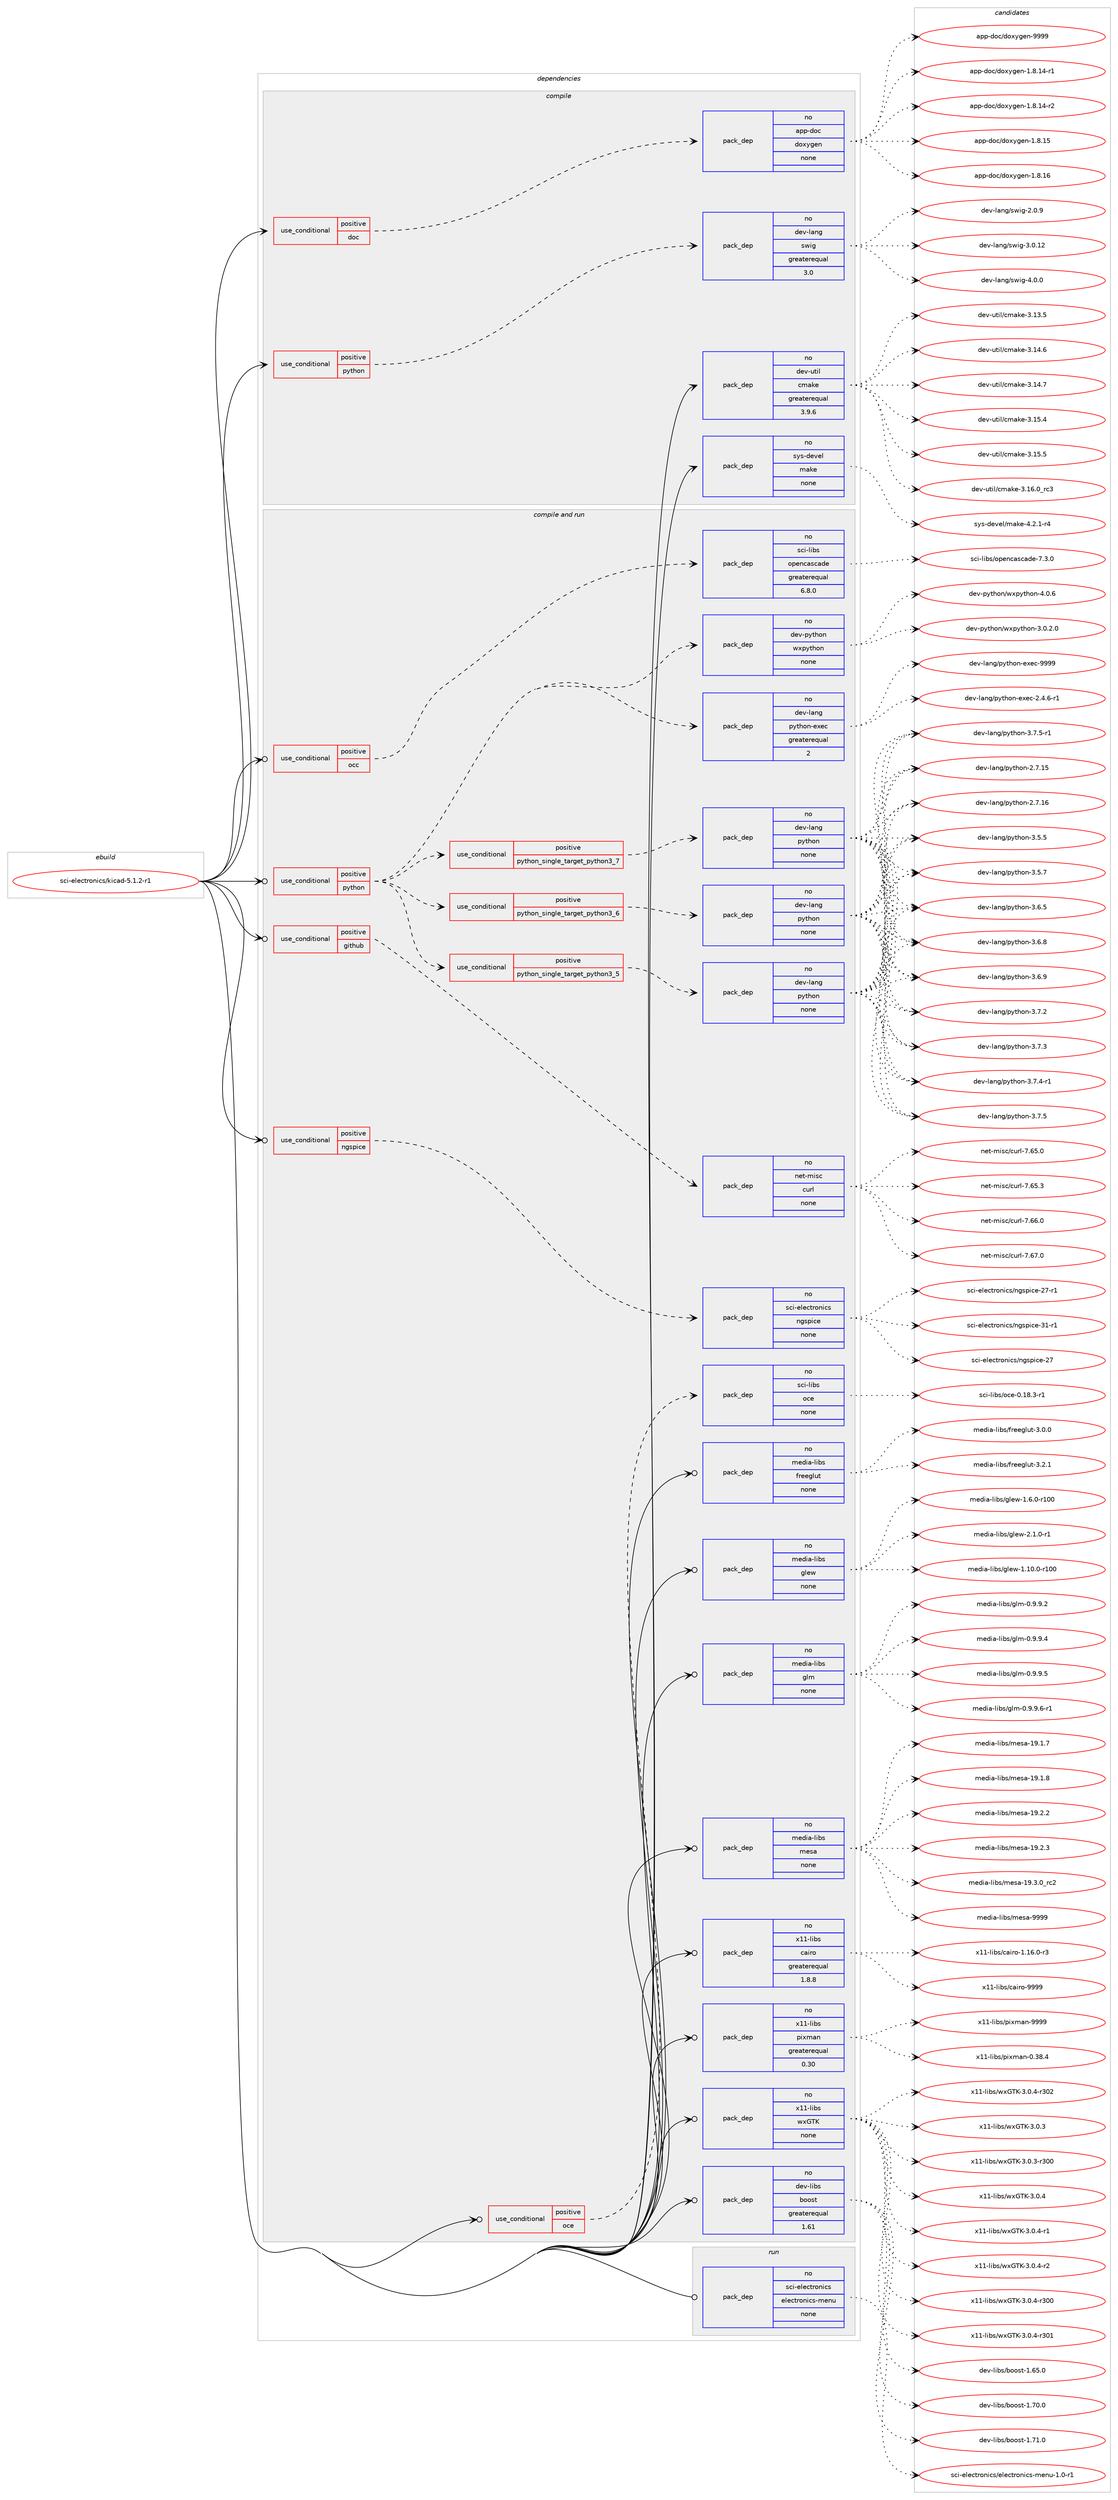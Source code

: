 digraph prolog {

# *************
# Graph options
# *************

newrank=true;
concentrate=true;
compound=true;
graph [rankdir=LR,fontname=Helvetica,fontsize=10,ranksep=1.5];#, ranksep=2.5, nodesep=0.2];
edge  [arrowhead=vee];
node  [fontname=Helvetica,fontsize=10];

# **********
# The ebuild
# **********

subgraph cluster_leftcol {
color=gray;
rank=same;
label=<<i>ebuild</i>>;
id [label="sci-electronics/kicad-5.1.2-r1", color=red, width=4, href="../sci-electronics/kicad-5.1.2-r1.svg"];
}

# ****************
# The dependencies
# ****************

subgraph cluster_midcol {
color=gray;
label=<<i>dependencies</i>>;
subgraph cluster_compile {
fillcolor="#eeeeee";
style=filled;
label=<<i>compile</i>>;
subgraph cond207175 {
dependency853097 [label=<<TABLE BORDER="0" CELLBORDER="1" CELLSPACING="0" CELLPADDING="4"><TR><TD ROWSPAN="3" CELLPADDING="10">use_conditional</TD></TR><TR><TD>positive</TD></TR><TR><TD>doc</TD></TR></TABLE>>, shape=none, color=red];
subgraph pack630863 {
dependency853098 [label=<<TABLE BORDER="0" CELLBORDER="1" CELLSPACING="0" CELLPADDING="4" WIDTH="220"><TR><TD ROWSPAN="6" CELLPADDING="30">pack_dep</TD></TR><TR><TD WIDTH="110">no</TD></TR><TR><TD>app-doc</TD></TR><TR><TD>doxygen</TD></TR><TR><TD>none</TD></TR><TR><TD></TD></TR></TABLE>>, shape=none, color=blue];
}
dependency853097:e -> dependency853098:w [weight=20,style="dashed",arrowhead="vee"];
}
id:e -> dependency853097:w [weight=20,style="solid",arrowhead="vee"];
subgraph cond207176 {
dependency853099 [label=<<TABLE BORDER="0" CELLBORDER="1" CELLSPACING="0" CELLPADDING="4"><TR><TD ROWSPAN="3" CELLPADDING="10">use_conditional</TD></TR><TR><TD>positive</TD></TR><TR><TD>python</TD></TR></TABLE>>, shape=none, color=red];
subgraph pack630864 {
dependency853100 [label=<<TABLE BORDER="0" CELLBORDER="1" CELLSPACING="0" CELLPADDING="4" WIDTH="220"><TR><TD ROWSPAN="6" CELLPADDING="30">pack_dep</TD></TR><TR><TD WIDTH="110">no</TD></TR><TR><TD>dev-lang</TD></TR><TR><TD>swig</TD></TR><TR><TD>greaterequal</TD></TR><TR><TD>3.0</TD></TR></TABLE>>, shape=none, color=blue];
}
dependency853099:e -> dependency853100:w [weight=20,style="dashed",arrowhead="vee"];
}
id:e -> dependency853099:w [weight=20,style="solid",arrowhead="vee"];
subgraph pack630865 {
dependency853101 [label=<<TABLE BORDER="0" CELLBORDER="1" CELLSPACING="0" CELLPADDING="4" WIDTH="220"><TR><TD ROWSPAN="6" CELLPADDING="30">pack_dep</TD></TR><TR><TD WIDTH="110">no</TD></TR><TR><TD>dev-util</TD></TR><TR><TD>cmake</TD></TR><TR><TD>greaterequal</TD></TR><TR><TD>3.9.6</TD></TR></TABLE>>, shape=none, color=blue];
}
id:e -> dependency853101:w [weight=20,style="solid",arrowhead="vee"];
subgraph pack630866 {
dependency853102 [label=<<TABLE BORDER="0" CELLBORDER="1" CELLSPACING="0" CELLPADDING="4" WIDTH="220"><TR><TD ROWSPAN="6" CELLPADDING="30">pack_dep</TD></TR><TR><TD WIDTH="110">no</TD></TR><TR><TD>sys-devel</TD></TR><TR><TD>make</TD></TR><TR><TD>none</TD></TR><TR><TD></TD></TR></TABLE>>, shape=none, color=blue];
}
id:e -> dependency853102:w [weight=20,style="solid",arrowhead="vee"];
}
subgraph cluster_compileandrun {
fillcolor="#eeeeee";
style=filled;
label=<<i>compile and run</i>>;
subgraph cond207177 {
dependency853103 [label=<<TABLE BORDER="0" CELLBORDER="1" CELLSPACING="0" CELLPADDING="4"><TR><TD ROWSPAN="3" CELLPADDING="10">use_conditional</TD></TR><TR><TD>positive</TD></TR><TR><TD>github</TD></TR></TABLE>>, shape=none, color=red];
subgraph pack630867 {
dependency853104 [label=<<TABLE BORDER="0" CELLBORDER="1" CELLSPACING="0" CELLPADDING="4" WIDTH="220"><TR><TD ROWSPAN="6" CELLPADDING="30">pack_dep</TD></TR><TR><TD WIDTH="110">no</TD></TR><TR><TD>net-misc</TD></TR><TR><TD>curl</TD></TR><TR><TD>none</TD></TR><TR><TD></TD></TR></TABLE>>, shape=none, color=blue];
}
dependency853103:e -> dependency853104:w [weight=20,style="dashed",arrowhead="vee"];
}
id:e -> dependency853103:w [weight=20,style="solid",arrowhead="odotvee"];
subgraph cond207178 {
dependency853105 [label=<<TABLE BORDER="0" CELLBORDER="1" CELLSPACING="0" CELLPADDING="4"><TR><TD ROWSPAN="3" CELLPADDING="10">use_conditional</TD></TR><TR><TD>positive</TD></TR><TR><TD>ngspice</TD></TR></TABLE>>, shape=none, color=red];
subgraph pack630868 {
dependency853106 [label=<<TABLE BORDER="0" CELLBORDER="1" CELLSPACING="0" CELLPADDING="4" WIDTH="220"><TR><TD ROWSPAN="6" CELLPADDING="30">pack_dep</TD></TR><TR><TD WIDTH="110">no</TD></TR><TR><TD>sci-electronics</TD></TR><TR><TD>ngspice</TD></TR><TR><TD>none</TD></TR><TR><TD></TD></TR></TABLE>>, shape=none, color=blue];
}
dependency853105:e -> dependency853106:w [weight=20,style="dashed",arrowhead="vee"];
}
id:e -> dependency853105:w [weight=20,style="solid",arrowhead="odotvee"];
subgraph cond207179 {
dependency853107 [label=<<TABLE BORDER="0" CELLBORDER="1" CELLSPACING="0" CELLPADDING="4"><TR><TD ROWSPAN="3" CELLPADDING="10">use_conditional</TD></TR><TR><TD>positive</TD></TR><TR><TD>occ</TD></TR></TABLE>>, shape=none, color=red];
subgraph pack630869 {
dependency853108 [label=<<TABLE BORDER="0" CELLBORDER="1" CELLSPACING="0" CELLPADDING="4" WIDTH="220"><TR><TD ROWSPAN="6" CELLPADDING="30">pack_dep</TD></TR><TR><TD WIDTH="110">no</TD></TR><TR><TD>sci-libs</TD></TR><TR><TD>opencascade</TD></TR><TR><TD>greaterequal</TD></TR><TR><TD>6.8.0</TD></TR></TABLE>>, shape=none, color=blue];
}
dependency853107:e -> dependency853108:w [weight=20,style="dashed",arrowhead="vee"];
}
id:e -> dependency853107:w [weight=20,style="solid",arrowhead="odotvee"];
subgraph cond207180 {
dependency853109 [label=<<TABLE BORDER="0" CELLBORDER="1" CELLSPACING="0" CELLPADDING="4"><TR><TD ROWSPAN="3" CELLPADDING="10">use_conditional</TD></TR><TR><TD>positive</TD></TR><TR><TD>oce</TD></TR></TABLE>>, shape=none, color=red];
subgraph pack630870 {
dependency853110 [label=<<TABLE BORDER="0" CELLBORDER="1" CELLSPACING="0" CELLPADDING="4" WIDTH="220"><TR><TD ROWSPAN="6" CELLPADDING="30">pack_dep</TD></TR><TR><TD WIDTH="110">no</TD></TR><TR><TD>sci-libs</TD></TR><TR><TD>oce</TD></TR><TR><TD>none</TD></TR><TR><TD></TD></TR></TABLE>>, shape=none, color=blue];
}
dependency853109:e -> dependency853110:w [weight=20,style="dashed",arrowhead="vee"];
}
id:e -> dependency853109:w [weight=20,style="solid",arrowhead="odotvee"];
subgraph cond207181 {
dependency853111 [label=<<TABLE BORDER="0" CELLBORDER="1" CELLSPACING="0" CELLPADDING="4"><TR><TD ROWSPAN="3" CELLPADDING="10">use_conditional</TD></TR><TR><TD>positive</TD></TR><TR><TD>python</TD></TR></TABLE>>, shape=none, color=red];
subgraph pack630871 {
dependency853112 [label=<<TABLE BORDER="0" CELLBORDER="1" CELLSPACING="0" CELLPADDING="4" WIDTH="220"><TR><TD ROWSPAN="6" CELLPADDING="30">pack_dep</TD></TR><TR><TD WIDTH="110">no</TD></TR><TR><TD>dev-python</TD></TR><TR><TD>wxpython</TD></TR><TR><TD>none</TD></TR><TR><TD></TD></TR></TABLE>>, shape=none, color=blue];
}
dependency853111:e -> dependency853112:w [weight=20,style="dashed",arrowhead="vee"];
subgraph cond207182 {
dependency853113 [label=<<TABLE BORDER="0" CELLBORDER="1" CELLSPACING="0" CELLPADDING="4"><TR><TD ROWSPAN="3" CELLPADDING="10">use_conditional</TD></TR><TR><TD>positive</TD></TR><TR><TD>python_single_target_python3_5</TD></TR></TABLE>>, shape=none, color=red];
subgraph pack630872 {
dependency853114 [label=<<TABLE BORDER="0" CELLBORDER="1" CELLSPACING="0" CELLPADDING="4" WIDTH="220"><TR><TD ROWSPAN="6" CELLPADDING="30">pack_dep</TD></TR><TR><TD WIDTH="110">no</TD></TR><TR><TD>dev-lang</TD></TR><TR><TD>python</TD></TR><TR><TD>none</TD></TR><TR><TD></TD></TR></TABLE>>, shape=none, color=blue];
}
dependency853113:e -> dependency853114:w [weight=20,style="dashed",arrowhead="vee"];
}
dependency853111:e -> dependency853113:w [weight=20,style="dashed",arrowhead="vee"];
subgraph cond207183 {
dependency853115 [label=<<TABLE BORDER="0" CELLBORDER="1" CELLSPACING="0" CELLPADDING="4"><TR><TD ROWSPAN="3" CELLPADDING="10">use_conditional</TD></TR><TR><TD>positive</TD></TR><TR><TD>python_single_target_python3_6</TD></TR></TABLE>>, shape=none, color=red];
subgraph pack630873 {
dependency853116 [label=<<TABLE BORDER="0" CELLBORDER="1" CELLSPACING="0" CELLPADDING="4" WIDTH="220"><TR><TD ROWSPAN="6" CELLPADDING="30">pack_dep</TD></TR><TR><TD WIDTH="110">no</TD></TR><TR><TD>dev-lang</TD></TR><TR><TD>python</TD></TR><TR><TD>none</TD></TR><TR><TD></TD></TR></TABLE>>, shape=none, color=blue];
}
dependency853115:e -> dependency853116:w [weight=20,style="dashed",arrowhead="vee"];
}
dependency853111:e -> dependency853115:w [weight=20,style="dashed",arrowhead="vee"];
subgraph cond207184 {
dependency853117 [label=<<TABLE BORDER="0" CELLBORDER="1" CELLSPACING="0" CELLPADDING="4"><TR><TD ROWSPAN="3" CELLPADDING="10">use_conditional</TD></TR><TR><TD>positive</TD></TR><TR><TD>python_single_target_python3_7</TD></TR></TABLE>>, shape=none, color=red];
subgraph pack630874 {
dependency853118 [label=<<TABLE BORDER="0" CELLBORDER="1" CELLSPACING="0" CELLPADDING="4" WIDTH="220"><TR><TD ROWSPAN="6" CELLPADDING="30">pack_dep</TD></TR><TR><TD WIDTH="110">no</TD></TR><TR><TD>dev-lang</TD></TR><TR><TD>python</TD></TR><TR><TD>none</TD></TR><TR><TD></TD></TR></TABLE>>, shape=none, color=blue];
}
dependency853117:e -> dependency853118:w [weight=20,style="dashed",arrowhead="vee"];
}
dependency853111:e -> dependency853117:w [weight=20,style="dashed",arrowhead="vee"];
subgraph pack630875 {
dependency853119 [label=<<TABLE BORDER="0" CELLBORDER="1" CELLSPACING="0" CELLPADDING="4" WIDTH="220"><TR><TD ROWSPAN="6" CELLPADDING="30">pack_dep</TD></TR><TR><TD WIDTH="110">no</TD></TR><TR><TD>dev-lang</TD></TR><TR><TD>python-exec</TD></TR><TR><TD>greaterequal</TD></TR><TR><TD>2</TD></TR></TABLE>>, shape=none, color=blue];
}
dependency853111:e -> dependency853119:w [weight=20,style="dashed",arrowhead="vee"];
}
id:e -> dependency853111:w [weight=20,style="solid",arrowhead="odotvee"];
subgraph pack630876 {
dependency853120 [label=<<TABLE BORDER="0" CELLBORDER="1" CELLSPACING="0" CELLPADDING="4" WIDTH="220"><TR><TD ROWSPAN="6" CELLPADDING="30">pack_dep</TD></TR><TR><TD WIDTH="110">no</TD></TR><TR><TD>dev-libs</TD></TR><TR><TD>boost</TD></TR><TR><TD>greaterequal</TD></TR><TR><TD>1.61</TD></TR></TABLE>>, shape=none, color=blue];
}
id:e -> dependency853120:w [weight=20,style="solid",arrowhead="odotvee"];
subgraph pack630877 {
dependency853121 [label=<<TABLE BORDER="0" CELLBORDER="1" CELLSPACING="0" CELLPADDING="4" WIDTH="220"><TR><TD ROWSPAN="6" CELLPADDING="30">pack_dep</TD></TR><TR><TD WIDTH="110">no</TD></TR><TR><TD>media-libs</TD></TR><TR><TD>freeglut</TD></TR><TR><TD>none</TD></TR><TR><TD></TD></TR></TABLE>>, shape=none, color=blue];
}
id:e -> dependency853121:w [weight=20,style="solid",arrowhead="odotvee"];
subgraph pack630878 {
dependency853122 [label=<<TABLE BORDER="0" CELLBORDER="1" CELLSPACING="0" CELLPADDING="4" WIDTH="220"><TR><TD ROWSPAN="6" CELLPADDING="30">pack_dep</TD></TR><TR><TD WIDTH="110">no</TD></TR><TR><TD>media-libs</TD></TR><TR><TD>glew</TD></TR><TR><TD>none</TD></TR><TR><TD></TD></TR></TABLE>>, shape=none, color=blue];
}
id:e -> dependency853122:w [weight=20,style="solid",arrowhead="odotvee"];
subgraph pack630879 {
dependency853123 [label=<<TABLE BORDER="0" CELLBORDER="1" CELLSPACING="0" CELLPADDING="4" WIDTH="220"><TR><TD ROWSPAN="6" CELLPADDING="30">pack_dep</TD></TR><TR><TD WIDTH="110">no</TD></TR><TR><TD>media-libs</TD></TR><TR><TD>glm</TD></TR><TR><TD>none</TD></TR><TR><TD></TD></TR></TABLE>>, shape=none, color=blue];
}
id:e -> dependency853123:w [weight=20,style="solid",arrowhead="odotvee"];
subgraph pack630880 {
dependency853124 [label=<<TABLE BORDER="0" CELLBORDER="1" CELLSPACING="0" CELLPADDING="4" WIDTH="220"><TR><TD ROWSPAN="6" CELLPADDING="30">pack_dep</TD></TR><TR><TD WIDTH="110">no</TD></TR><TR><TD>media-libs</TD></TR><TR><TD>mesa</TD></TR><TR><TD>none</TD></TR><TR><TD></TD></TR></TABLE>>, shape=none, color=blue];
}
id:e -> dependency853124:w [weight=20,style="solid",arrowhead="odotvee"];
subgraph pack630881 {
dependency853125 [label=<<TABLE BORDER="0" CELLBORDER="1" CELLSPACING="0" CELLPADDING="4" WIDTH="220"><TR><TD ROWSPAN="6" CELLPADDING="30">pack_dep</TD></TR><TR><TD WIDTH="110">no</TD></TR><TR><TD>x11-libs</TD></TR><TR><TD>cairo</TD></TR><TR><TD>greaterequal</TD></TR><TR><TD>1.8.8</TD></TR></TABLE>>, shape=none, color=blue];
}
id:e -> dependency853125:w [weight=20,style="solid",arrowhead="odotvee"];
subgraph pack630882 {
dependency853126 [label=<<TABLE BORDER="0" CELLBORDER="1" CELLSPACING="0" CELLPADDING="4" WIDTH="220"><TR><TD ROWSPAN="6" CELLPADDING="30">pack_dep</TD></TR><TR><TD WIDTH="110">no</TD></TR><TR><TD>x11-libs</TD></TR><TR><TD>pixman</TD></TR><TR><TD>greaterequal</TD></TR><TR><TD>0.30</TD></TR></TABLE>>, shape=none, color=blue];
}
id:e -> dependency853126:w [weight=20,style="solid",arrowhead="odotvee"];
subgraph pack630883 {
dependency853127 [label=<<TABLE BORDER="0" CELLBORDER="1" CELLSPACING="0" CELLPADDING="4" WIDTH="220"><TR><TD ROWSPAN="6" CELLPADDING="30">pack_dep</TD></TR><TR><TD WIDTH="110">no</TD></TR><TR><TD>x11-libs</TD></TR><TR><TD>wxGTK</TD></TR><TR><TD>none</TD></TR><TR><TD></TD></TR></TABLE>>, shape=none, color=blue];
}
id:e -> dependency853127:w [weight=20,style="solid",arrowhead="odotvee"];
}
subgraph cluster_run {
fillcolor="#eeeeee";
style=filled;
label=<<i>run</i>>;
subgraph pack630884 {
dependency853128 [label=<<TABLE BORDER="0" CELLBORDER="1" CELLSPACING="0" CELLPADDING="4" WIDTH="220"><TR><TD ROWSPAN="6" CELLPADDING="30">pack_dep</TD></TR><TR><TD WIDTH="110">no</TD></TR><TR><TD>sci-electronics</TD></TR><TR><TD>electronics-menu</TD></TR><TR><TD>none</TD></TR><TR><TD></TD></TR></TABLE>>, shape=none, color=blue];
}
id:e -> dependency853128:w [weight=20,style="solid",arrowhead="odot"];
}
}

# **************
# The candidates
# **************

subgraph cluster_choices {
rank=same;
color=gray;
label=<<i>candidates</i>>;

subgraph choice630863 {
color=black;
nodesep=1;
choice97112112451001119947100111120121103101110454946564649524511449 [label="app-doc/doxygen-1.8.14-r1", color=red, width=4,href="../app-doc/doxygen-1.8.14-r1.svg"];
choice97112112451001119947100111120121103101110454946564649524511450 [label="app-doc/doxygen-1.8.14-r2", color=red, width=4,href="../app-doc/doxygen-1.8.14-r2.svg"];
choice9711211245100111994710011112012110310111045494656464953 [label="app-doc/doxygen-1.8.15", color=red, width=4,href="../app-doc/doxygen-1.8.15.svg"];
choice9711211245100111994710011112012110310111045494656464954 [label="app-doc/doxygen-1.8.16", color=red, width=4,href="../app-doc/doxygen-1.8.16.svg"];
choice971121124510011199471001111201211031011104557575757 [label="app-doc/doxygen-9999", color=red, width=4,href="../app-doc/doxygen-9999.svg"];
dependency853098:e -> choice97112112451001119947100111120121103101110454946564649524511449:w [style=dotted,weight="100"];
dependency853098:e -> choice97112112451001119947100111120121103101110454946564649524511450:w [style=dotted,weight="100"];
dependency853098:e -> choice9711211245100111994710011112012110310111045494656464953:w [style=dotted,weight="100"];
dependency853098:e -> choice9711211245100111994710011112012110310111045494656464954:w [style=dotted,weight="100"];
dependency853098:e -> choice971121124510011199471001111201211031011104557575757:w [style=dotted,weight="100"];
}
subgraph choice630864 {
color=black;
nodesep=1;
choice100101118451089711010347115119105103455046484657 [label="dev-lang/swig-2.0.9", color=red, width=4,href="../dev-lang/swig-2.0.9.svg"];
choice10010111845108971101034711511910510345514648464950 [label="dev-lang/swig-3.0.12", color=red, width=4,href="../dev-lang/swig-3.0.12.svg"];
choice100101118451089711010347115119105103455246484648 [label="dev-lang/swig-4.0.0", color=red, width=4,href="../dev-lang/swig-4.0.0.svg"];
dependency853100:e -> choice100101118451089711010347115119105103455046484657:w [style=dotted,weight="100"];
dependency853100:e -> choice10010111845108971101034711511910510345514648464950:w [style=dotted,weight="100"];
dependency853100:e -> choice100101118451089711010347115119105103455246484648:w [style=dotted,weight="100"];
}
subgraph choice630865 {
color=black;
nodesep=1;
choice1001011184511711610510847991099710710145514649514653 [label="dev-util/cmake-3.13.5", color=red, width=4,href="../dev-util/cmake-3.13.5.svg"];
choice1001011184511711610510847991099710710145514649524654 [label="dev-util/cmake-3.14.6", color=red, width=4,href="../dev-util/cmake-3.14.6.svg"];
choice1001011184511711610510847991099710710145514649524655 [label="dev-util/cmake-3.14.7", color=red, width=4,href="../dev-util/cmake-3.14.7.svg"];
choice1001011184511711610510847991099710710145514649534652 [label="dev-util/cmake-3.15.4", color=red, width=4,href="../dev-util/cmake-3.15.4.svg"];
choice1001011184511711610510847991099710710145514649534653 [label="dev-util/cmake-3.15.5", color=red, width=4,href="../dev-util/cmake-3.15.5.svg"];
choice1001011184511711610510847991099710710145514649544648951149951 [label="dev-util/cmake-3.16.0_rc3", color=red, width=4,href="../dev-util/cmake-3.16.0_rc3.svg"];
dependency853101:e -> choice1001011184511711610510847991099710710145514649514653:w [style=dotted,weight="100"];
dependency853101:e -> choice1001011184511711610510847991099710710145514649524654:w [style=dotted,weight="100"];
dependency853101:e -> choice1001011184511711610510847991099710710145514649524655:w [style=dotted,weight="100"];
dependency853101:e -> choice1001011184511711610510847991099710710145514649534652:w [style=dotted,weight="100"];
dependency853101:e -> choice1001011184511711610510847991099710710145514649534653:w [style=dotted,weight="100"];
dependency853101:e -> choice1001011184511711610510847991099710710145514649544648951149951:w [style=dotted,weight="100"];
}
subgraph choice630866 {
color=black;
nodesep=1;
choice1151211154510010111810110847109971071014552465046494511452 [label="sys-devel/make-4.2.1-r4", color=red, width=4,href="../sys-devel/make-4.2.1-r4.svg"];
dependency853102:e -> choice1151211154510010111810110847109971071014552465046494511452:w [style=dotted,weight="100"];
}
subgraph choice630867 {
color=black;
nodesep=1;
choice1101011164510910511599479911711410845554654534648 [label="net-misc/curl-7.65.0", color=red, width=4,href="../net-misc/curl-7.65.0.svg"];
choice1101011164510910511599479911711410845554654534651 [label="net-misc/curl-7.65.3", color=red, width=4,href="../net-misc/curl-7.65.3.svg"];
choice1101011164510910511599479911711410845554654544648 [label="net-misc/curl-7.66.0", color=red, width=4,href="../net-misc/curl-7.66.0.svg"];
choice1101011164510910511599479911711410845554654554648 [label="net-misc/curl-7.67.0", color=red, width=4,href="../net-misc/curl-7.67.0.svg"];
dependency853104:e -> choice1101011164510910511599479911711410845554654534648:w [style=dotted,weight="100"];
dependency853104:e -> choice1101011164510910511599479911711410845554654534651:w [style=dotted,weight="100"];
dependency853104:e -> choice1101011164510910511599479911711410845554654544648:w [style=dotted,weight="100"];
dependency853104:e -> choice1101011164510910511599479911711410845554654554648:w [style=dotted,weight="100"];
}
subgraph choice630868 {
color=black;
nodesep=1;
choice115991054510110810199116114111110105991154711010311511210599101455055 [label="sci-electronics/ngspice-27", color=red, width=4,href="../sci-electronics/ngspice-27.svg"];
choice1159910545101108101991161141111101059911547110103115112105991014550554511449 [label="sci-electronics/ngspice-27-r1", color=red, width=4,href="../sci-electronics/ngspice-27-r1.svg"];
choice1159910545101108101991161141111101059911547110103115112105991014551494511449 [label="sci-electronics/ngspice-31-r1", color=red, width=4,href="../sci-electronics/ngspice-31-r1.svg"];
dependency853106:e -> choice115991054510110810199116114111110105991154711010311511210599101455055:w [style=dotted,weight="100"];
dependency853106:e -> choice1159910545101108101991161141111101059911547110103115112105991014550554511449:w [style=dotted,weight="100"];
dependency853106:e -> choice1159910545101108101991161141111101059911547110103115112105991014551494511449:w [style=dotted,weight="100"];
}
subgraph choice630869 {
color=black;
nodesep=1;
choice1159910545108105981154711111210111099971159997100101455546514648 [label="sci-libs/opencascade-7.3.0", color=red, width=4,href="../sci-libs/opencascade-7.3.0.svg"];
dependency853108:e -> choice1159910545108105981154711111210111099971159997100101455546514648:w [style=dotted,weight="100"];
}
subgraph choice630870 {
color=black;
nodesep=1;
choice1159910545108105981154711199101454846495646514511449 [label="sci-libs/oce-0.18.3-r1", color=red, width=4,href="../sci-libs/oce-0.18.3-r1.svg"];
dependency853110:e -> choice1159910545108105981154711199101454846495646514511449:w [style=dotted,weight="100"];
}
subgraph choice630871 {
color=black;
nodesep=1;
choice10010111845112121116104111110471191201121211161041111104551464846504648 [label="dev-python/wxpython-3.0.2.0", color=red, width=4,href="../dev-python/wxpython-3.0.2.0.svg"];
choice1001011184511212111610411111047119120112121116104111110455246484654 [label="dev-python/wxpython-4.0.6", color=red, width=4,href="../dev-python/wxpython-4.0.6.svg"];
dependency853112:e -> choice10010111845112121116104111110471191201121211161041111104551464846504648:w [style=dotted,weight="100"];
dependency853112:e -> choice1001011184511212111610411111047119120112121116104111110455246484654:w [style=dotted,weight="100"];
}
subgraph choice630872 {
color=black;
nodesep=1;
choice10010111845108971101034711212111610411111045504655464953 [label="dev-lang/python-2.7.15", color=red, width=4,href="../dev-lang/python-2.7.15.svg"];
choice10010111845108971101034711212111610411111045504655464954 [label="dev-lang/python-2.7.16", color=red, width=4,href="../dev-lang/python-2.7.16.svg"];
choice100101118451089711010347112121116104111110455146534653 [label="dev-lang/python-3.5.5", color=red, width=4,href="../dev-lang/python-3.5.5.svg"];
choice100101118451089711010347112121116104111110455146534655 [label="dev-lang/python-3.5.7", color=red, width=4,href="../dev-lang/python-3.5.7.svg"];
choice100101118451089711010347112121116104111110455146544653 [label="dev-lang/python-3.6.5", color=red, width=4,href="../dev-lang/python-3.6.5.svg"];
choice100101118451089711010347112121116104111110455146544656 [label="dev-lang/python-3.6.8", color=red, width=4,href="../dev-lang/python-3.6.8.svg"];
choice100101118451089711010347112121116104111110455146544657 [label="dev-lang/python-3.6.9", color=red, width=4,href="../dev-lang/python-3.6.9.svg"];
choice100101118451089711010347112121116104111110455146554650 [label="dev-lang/python-3.7.2", color=red, width=4,href="../dev-lang/python-3.7.2.svg"];
choice100101118451089711010347112121116104111110455146554651 [label="dev-lang/python-3.7.3", color=red, width=4,href="../dev-lang/python-3.7.3.svg"];
choice1001011184510897110103471121211161041111104551465546524511449 [label="dev-lang/python-3.7.4-r1", color=red, width=4,href="../dev-lang/python-3.7.4-r1.svg"];
choice100101118451089711010347112121116104111110455146554653 [label="dev-lang/python-3.7.5", color=red, width=4,href="../dev-lang/python-3.7.5.svg"];
choice1001011184510897110103471121211161041111104551465546534511449 [label="dev-lang/python-3.7.5-r1", color=red, width=4,href="../dev-lang/python-3.7.5-r1.svg"];
dependency853114:e -> choice10010111845108971101034711212111610411111045504655464953:w [style=dotted,weight="100"];
dependency853114:e -> choice10010111845108971101034711212111610411111045504655464954:w [style=dotted,weight="100"];
dependency853114:e -> choice100101118451089711010347112121116104111110455146534653:w [style=dotted,weight="100"];
dependency853114:e -> choice100101118451089711010347112121116104111110455146534655:w [style=dotted,weight="100"];
dependency853114:e -> choice100101118451089711010347112121116104111110455146544653:w [style=dotted,weight="100"];
dependency853114:e -> choice100101118451089711010347112121116104111110455146544656:w [style=dotted,weight="100"];
dependency853114:e -> choice100101118451089711010347112121116104111110455146544657:w [style=dotted,weight="100"];
dependency853114:e -> choice100101118451089711010347112121116104111110455146554650:w [style=dotted,weight="100"];
dependency853114:e -> choice100101118451089711010347112121116104111110455146554651:w [style=dotted,weight="100"];
dependency853114:e -> choice1001011184510897110103471121211161041111104551465546524511449:w [style=dotted,weight="100"];
dependency853114:e -> choice100101118451089711010347112121116104111110455146554653:w [style=dotted,weight="100"];
dependency853114:e -> choice1001011184510897110103471121211161041111104551465546534511449:w [style=dotted,weight="100"];
}
subgraph choice630873 {
color=black;
nodesep=1;
choice10010111845108971101034711212111610411111045504655464953 [label="dev-lang/python-2.7.15", color=red, width=4,href="../dev-lang/python-2.7.15.svg"];
choice10010111845108971101034711212111610411111045504655464954 [label="dev-lang/python-2.7.16", color=red, width=4,href="../dev-lang/python-2.7.16.svg"];
choice100101118451089711010347112121116104111110455146534653 [label="dev-lang/python-3.5.5", color=red, width=4,href="../dev-lang/python-3.5.5.svg"];
choice100101118451089711010347112121116104111110455146534655 [label="dev-lang/python-3.5.7", color=red, width=4,href="../dev-lang/python-3.5.7.svg"];
choice100101118451089711010347112121116104111110455146544653 [label="dev-lang/python-3.6.5", color=red, width=4,href="../dev-lang/python-3.6.5.svg"];
choice100101118451089711010347112121116104111110455146544656 [label="dev-lang/python-3.6.8", color=red, width=4,href="../dev-lang/python-3.6.8.svg"];
choice100101118451089711010347112121116104111110455146544657 [label="dev-lang/python-3.6.9", color=red, width=4,href="../dev-lang/python-3.6.9.svg"];
choice100101118451089711010347112121116104111110455146554650 [label="dev-lang/python-3.7.2", color=red, width=4,href="../dev-lang/python-3.7.2.svg"];
choice100101118451089711010347112121116104111110455146554651 [label="dev-lang/python-3.7.3", color=red, width=4,href="../dev-lang/python-3.7.3.svg"];
choice1001011184510897110103471121211161041111104551465546524511449 [label="dev-lang/python-3.7.4-r1", color=red, width=4,href="../dev-lang/python-3.7.4-r1.svg"];
choice100101118451089711010347112121116104111110455146554653 [label="dev-lang/python-3.7.5", color=red, width=4,href="../dev-lang/python-3.7.5.svg"];
choice1001011184510897110103471121211161041111104551465546534511449 [label="dev-lang/python-3.7.5-r1", color=red, width=4,href="../dev-lang/python-3.7.5-r1.svg"];
dependency853116:e -> choice10010111845108971101034711212111610411111045504655464953:w [style=dotted,weight="100"];
dependency853116:e -> choice10010111845108971101034711212111610411111045504655464954:w [style=dotted,weight="100"];
dependency853116:e -> choice100101118451089711010347112121116104111110455146534653:w [style=dotted,weight="100"];
dependency853116:e -> choice100101118451089711010347112121116104111110455146534655:w [style=dotted,weight="100"];
dependency853116:e -> choice100101118451089711010347112121116104111110455146544653:w [style=dotted,weight="100"];
dependency853116:e -> choice100101118451089711010347112121116104111110455146544656:w [style=dotted,weight="100"];
dependency853116:e -> choice100101118451089711010347112121116104111110455146544657:w [style=dotted,weight="100"];
dependency853116:e -> choice100101118451089711010347112121116104111110455146554650:w [style=dotted,weight="100"];
dependency853116:e -> choice100101118451089711010347112121116104111110455146554651:w [style=dotted,weight="100"];
dependency853116:e -> choice1001011184510897110103471121211161041111104551465546524511449:w [style=dotted,weight="100"];
dependency853116:e -> choice100101118451089711010347112121116104111110455146554653:w [style=dotted,weight="100"];
dependency853116:e -> choice1001011184510897110103471121211161041111104551465546534511449:w [style=dotted,weight="100"];
}
subgraph choice630874 {
color=black;
nodesep=1;
choice10010111845108971101034711212111610411111045504655464953 [label="dev-lang/python-2.7.15", color=red, width=4,href="../dev-lang/python-2.7.15.svg"];
choice10010111845108971101034711212111610411111045504655464954 [label="dev-lang/python-2.7.16", color=red, width=4,href="../dev-lang/python-2.7.16.svg"];
choice100101118451089711010347112121116104111110455146534653 [label="dev-lang/python-3.5.5", color=red, width=4,href="../dev-lang/python-3.5.5.svg"];
choice100101118451089711010347112121116104111110455146534655 [label="dev-lang/python-3.5.7", color=red, width=4,href="../dev-lang/python-3.5.7.svg"];
choice100101118451089711010347112121116104111110455146544653 [label="dev-lang/python-3.6.5", color=red, width=4,href="../dev-lang/python-3.6.5.svg"];
choice100101118451089711010347112121116104111110455146544656 [label="dev-lang/python-3.6.8", color=red, width=4,href="../dev-lang/python-3.6.8.svg"];
choice100101118451089711010347112121116104111110455146544657 [label="dev-lang/python-3.6.9", color=red, width=4,href="../dev-lang/python-3.6.9.svg"];
choice100101118451089711010347112121116104111110455146554650 [label="dev-lang/python-3.7.2", color=red, width=4,href="../dev-lang/python-3.7.2.svg"];
choice100101118451089711010347112121116104111110455146554651 [label="dev-lang/python-3.7.3", color=red, width=4,href="../dev-lang/python-3.7.3.svg"];
choice1001011184510897110103471121211161041111104551465546524511449 [label="dev-lang/python-3.7.4-r1", color=red, width=4,href="../dev-lang/python-3.7.4-r1.svg"];
choice100101118451089711010347112121116104111110455146554653 [label="dev-lang/python-3.7.5", color=red, width=4,href="../dev-lang/python-3.7.5.svg"];
choice1001011184510897110103471121211161041111104551465546534511449 [label="dev-lang/python-3.7.5-r1", color=red, width=4,href="../dev-lang/python-3.7.5-r1.svg"];
dependency853118:e -> choice10010111845108971101034711212111610411111045504655464953:w [style=dotted,weight="100"];
dependency853118:e -> choice10010111845108971101034711212111610411111045504655464954:w [style=dotted,weight="100"];
dependency853118:e -> choice100101118451089711010347112121116104111110455146534653:w [style=dotted,weight="100"];
dependency853118:e -> choice100101118451089711010347112121116104111110455146534655:w [style=dotted,weight="100"];
dependency853118:e -> choice100101118451089711010347112121116104111110455146544653:w [style=dotted,weight="100"];
dependency853118:e -> choice100101118451089711010347112121116104111110455146544656:w [style=dotted,weight="100"];
dependency853118:e -> choice100101118451089711010347112121116104111110455146544657:w [style=dotted,weight="100"];
dependency853118:e -> choice100101118451089711010347112121116104111110455146554650:w [style=dotted,weight="100"];
dependency853118:e -> choice100101118451089711010347112121116104111110455146554651:w [style=dotted,weight="100"];
dependency853118:e -> choice1001011184510897110103471121211161041111104551465546524511449:w [style=dotted,weight="100"];
dependency853118:e -> choice100101118451089711010347112121116104111110455146554653:w [style=dotted,weight="100"];
dependency853118:e -> choice1001011184510897110103471121211161041111104551465546534511449:w [style=dotted,weight="100"];
}
subgraph choice630875 {
color=black;
nodesep=1;
choice10010111845108971101034711212111610411111045101120101994550465246544511449 [label="dev-lang/python-exec-2.4.6-r1", color=red, width=4,href="../dev-lang/python-exec-2.4.6-r1.svg"];
choice10010111845108971101034711212111610411111045101120101994557575757 [label="dev-lang/python-exec-9999", color=red, width=4,href="../dev-lang/python-exec-9999.svg"];
dependency853119:e -> choice10010111845108971101034711212111610411111045101120101994550465246544511449:w [style=dotted,weight="100"];
dependency853119:e -> choice10010111845108971101034711212111610411111045101120101994557575757:w [style=dotted,weight="100"];
}
subgraph choice630876 {
color=black;
nodesep=1;
choice1001011184510810598115479811111111511645494654534648 [label="dev-libs/boost-1.65.0", color=red, width=4,href="../dev-libs/boost-1.65.0.svg"];
choice1001011184510810598115479811111111511645494655484648 [label="dev-libs/boost-1.70.0", color=red, width=4,href="../dev-libs/boost-1.70.0.svg"];
choice1001011184510810598115479811111111511645494655494648 [label="dev-libs/boost-1.71.0", color=red, width=4,href="../dev-libs/boost-1.71.0.svg"];
dependency853120:e -> choice1001011184510810598115479811111111511645494654534648:w [style=dotted,weight="100"];
dependency853120:e -> choice1001011184510810598115479811111111511645494655484648:w [style=dotted,weight="100"];
dependency853120:e -> choice1001011184510810598115479811111111511645494655494648:w [style=dotted,weight="100"];
}
subgraph choice630877 {
color=black;
nodesep=1;
choice10910110010597451081059811547102114101101103108117116455146484648 [label="media-libs/freeglut-3.0.0", color=red, width=4,href="../media-libs/freeglut-3.0.0.svg"];
choice10910110010597451081059811547102114101101103108117116455146504649 [label="media-libs/freeglut-3.2.1", color=red, width=4,href="../media-libs/freeglut-3.2.1.svg"];
dependency853121:e -> choice10910110010597451081059811547102114101101103108117116455146484648:w [style=dotted,weight="100"];
dependency853121:e -> choice10910110010597451081059811547102114101101103108117116455146504649:w [style=dotted,weight="100"];
}
subgraph choice630878 {
color=black;
nodesep=1;
choice109101100105974510810598115471031081011194549464948464845114494848 [label="media-libs/glew-1.10.0-r100", color=red, width=4,href="../media-libs/glew-1.10.0-r100.svg"];
choice1091011001059745108105981154710310810111945494654464845114494848 [label="media-libs/glew-1.6.0-r100", color=red, width=4,href="../media-libs/glew-1.6.0-r100.svg"];
choice109101100105974510810598115471031081011194550464946484511449 [label="media-libs/glew-2.1.0-r1", color=red, width=4,href="../media-libs/glew-2.1.0-r1.svg"];
dependency853122:e -> choice109101100105974510810598115471031081011194549464948464845114494848:w [style=dotted,weight="100"];
dependency853122:e -> choice1091011001059745108105981154710310810111945494654464845114494848:w [style=dotted,weight="100"];
dependency853122:e -> choice109101100105974510810598115471031081011194550464946484511449:w [style=dotted,weight="100"];
}
subgraph choice630879 {
color=black;
nodesep=1;
choice109101100105974510810598115471031081094548465746574650 [label="media-libs/glm-0.9.9.2", color=red, width=4,href="../media-libs/glm-0.9.9.2.svg"];
choice109101100105974510810598115471031081094548465746574652 [label="media-libs/glm-0.9.9.4", color=red, width=4,href="../media-libs/glm-0.9.9.4.svg"];
choice109101100105974510810598115471031081094548465746574653 [label="media-libs/glm-0.9.9.5", color=red, width=4,href="../media-libs/glm-0.9.9.5.svg"];
choice1091011001059745108105981154710310810945484657465746544511449 [label="media-libs/glm-0.9.9.6-r1", color=red, width=4,href="../media-libs/glm-0.9.9.6-r1.svg"];
dependency853123:e -> choice109101100105974510810598115471031081094548465746574650:w [style=dotted,weight="100"];
dependency853123:e -> choice109101100105974510810598115471031081094548465746574652:w [style=dotted,weight="100"];
dependency853123:e -> choice109101100105974510810598115471031081094548465746574653:w [style=dotted,weight="100"];
dependency853123:e -> choice1091011001059745108105981154710310810945484657465746544511449:w [style=dotted,weight="100"];
}
subgraph choice630880 {
color=black;
nodesep=1;
choice109101100105974510810598115471091011159745495746494655 [label="media-libs/mesa-19.1.7", color=red, width=4,href="../media-libs/mesa-19.1.7.svg"];
choice109101100105974510810598115471091011159745495746494656 [label="media-libs/mesa-19.1.8", color=red, width=4,href="../media-libs/mesa-19.1.8.svg"];
choice109101100105974510810598115471091011159745495746504650 [label="media-libs/mesa-19.2.2", color=red, width=4,href="../media-libs/mesa-19.2.2.svg"];
choice109101100105974510810598115471091011159745495746504651 [label="media-libs/mesa-19.2.3", color=red, width=4,href="../media-libs/mesa-19.2.3.svg"];
choice109101100105974510810598115471091011159745495746514648951149950 [label="media-libs/mesa-19.3.0_rc2", color=red, width=4,href="../media-libs/mesa-19.3.0_rc2.svg"];
choice10910110010597451081059811547109101115974557575757 [label="media-libs/mesa-9999", color=red, width=4,href="../media-libs/mesa-9999.svg"];
dependency853124:e -> choice109101100105974510810598115471091011159745495746494655:w [style=dotted,weight="100"];
dependency853124:e -> choice109101100105974510810598115471091011159745495746494656:w [style=dotted,weight="100"];
dependency853124:e -> choice109101100105974510810598115471091011159745495746504650:w [style=dotted,weight="100"];
dependency853124:e -> choice109101100105974510810598115471091011159745495746504651:w [style=dotted,weight="100"];
dependency853124:e -> choice109101100105974510810598115471091011159745495746514648951149950:w [style=dotted,weight="100"];
dependency853124:e -> choice10910110010597451081059811547109101115974557575757:w [style=dotted,weight="100"];
}
subgraph choice630881 {
color=black;
nodesep=1;
choice12049494510810598115479997105114111454946495446484511451 [label="x11-libs/cairo-1.16.0-r3", color=red, width=4,href="../x11-libs/cairo-1.16.0-r3.svg"];
choice120494945108105981154799971051141114557575757 [label="x11-libs/cairo-9999", color=red, width=4,href="../x11-libs/cairo-9999.svg"];
dependency853125:e -> choice12049494510810598115479997105114111454946495446484511451:w [style=dotted,weight="100"];
dependency853125:e -> choice120494945108105981154799971051141114557575757:w [style=dotted,weight="100"];
}
subgraph choice630882 {
color=black;
nodesep=1;
choice12049494510810598115471121051201099711045484651564652 [label="x11-libs/pixman-0.38.4", color=red, width=4,href="../x11-libs/pixman-0.38.4.svg"];
choice1204949451081059811547112105120109971104557575757 [label="x11-libs/pixman-9999", color=red, width=4,href="../x11-libs/pixman-9999.svg"];
dependency853126:e -> choice12049494510810598115471121051201099711045484651564652:w [style=dotted,weight="100"];
dependency853126:e -> choice1204949451081059811547112105120109971104557575757:w [style=dotted,weight="100"];
}
subgraph choice630883 {
color=black;
nodesep=1;
choice1204949451081059811547119120718475455146484651 [label="x11-libs/wxGTK-3.0.3", color=red, width=4,href="../x11-libs/wxGTK-3.0.3.svg"];
choice120494945108105981154711912071847545514648465145114514848 [label="x11-libs/wxGTK-3.0.3-r300", color=red, width=4,href="../x11-libs/wxGTK-3.0.3-r300.svg"];
choice1204949451081059811547119120718475455146484652 [label="x11-libs/wxGTK-3.0.4", color=red, width=4,href="../x11-libs/wxGTK-3.0.4.svg"];
choice12049494510810598115471191207184754551464846524511449 [label="x11-libs/wxGTK-3.0.4-r1", color=red, width=4,href="../x11-libs/wxGTK-3.0.4-r1.svg"];
choice12049494510810598115471191207184754551464846524511450 [label="x11-libs/wxGTK-3.0.4-r2", color=red, width=4,href="../x11-libs/wxGTK-3.0.4-r2.svg"];
choice120494945108105981154711912071847545514648465245114514848 [label="x11-libs/wxGTK-3.0.4-r300", color=red, width=4,href="../x11-libs/wxGTK-3.0.4-r300.svg"];
choice120494945108105981154711912071847545514648465245114514849 [label="x11-libs/wxGTK-3.0.4-r301", color=red, width=4,href="../x11-libs/wxGTK-3.0.4-r301.svg"];
choice120494945108105981154711912071847545514648465245114514850 [label="x11-libs/wxGTK-3.0.4-r302", color=red, width=4,href="../x11-libs/wxGTK-3.0.4-r302.svg"];
dependency853127:e -> choice1204949451081059811547119120718475455146484651:w [style=dotted,weight="100"];
dependency853127:e -> choice120494945108105981154711912071847545514648465145114514848:w [style=dotted,weight="100"];
dependency853127:e -> choice1204949451081059811547119120718475455146484652:w [style=dotted,weight="100"];
dependency853127:e -> choice12049494510810598115471191207184754551464846524511449:w [style=dotted,weight="100"];
dependency853127:e -> choice12049494510810598115471191207184754551464846524511450:w [style=dotted,weight="100"];
dependency853127:e -> choice120494945108105981154711912071847545514648465245114514848:w [style=dotted,weight="100"];
dependency853127:e -> choice120494945108105981154711912071847545514648465245114514849:w [style=dotted,weight="100"];
dependency853127:e -> choice120494945108105981154711912071847545514648465245114514850:w [style=dotted,weight="100"];
}
subgraph choice630884 {
color=black;
nodesep=1;
choice1159910545101108101991161141111101059911547101108101991161141111101059911545109101110117454946484511449 [label="sci-electronics/electronics-menu-1.0-r1", color=red, width=4,href="../sci-electronics/electronics-menu-1.0-r1.svg"];
dependency853128:e -> choice1159910545101108101991161141111101059911547101108101991161141111101059911545109101110117454946484511449:w [style=dotted,weight="100"];
}
}

}
